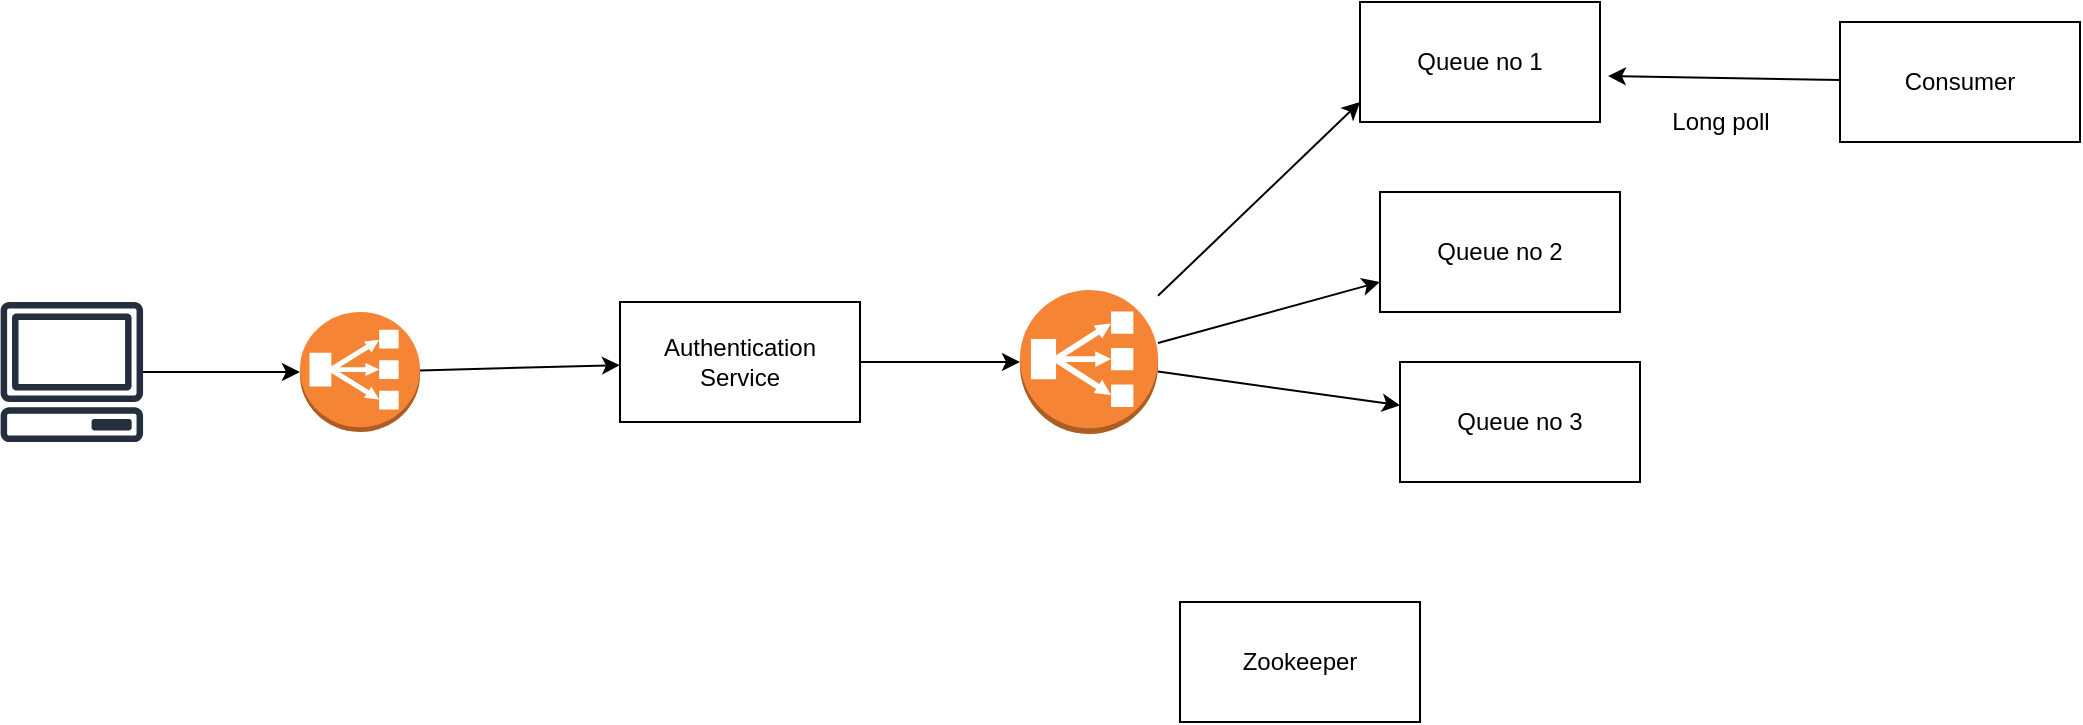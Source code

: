 <mxfile>
    <diagram id="NeDA-nZCPI4rCm2hRO9S" name="Page-1">
        <mxGraphModel dx="600" dy="838" grid="1" gridSize="10" guides="1" tooltips="1" connect="1" arrows="1" fold="1" page="1" pageScale="1" pageWidth="2339" pageHeight="3300" math="0" shadow="0">
            <root>
                <mxCell id="0"/>
                <mxCell id="1" parent="0"/>
                <mxCell id="3" style="edgeStyle=none;html=1;" edge="1" parent="1" source="2" target="4">
                    <mxGeometry relative="1" as="geometry">
                        <mxPoint x="170" y="255" as="targetPoint"/>
                    </mxGeometry>
                </mxCell>
                <mxCell id="2" value="" style="sketch=0;outlineConnect=0;fontColor=#232F3E;gradientColor=none;fillColor=#232F3D;strokeColor=none;dashed=0;verticalLabelPosition=bottom;verticalAlign=top;align=center;html=1;fontSize=12;fontStyle=0;aspect=fixed;pointerEvents=1;shape=mxgraph.aws4.client;" vertex="1" parent="1">
                    <mxGeometry x="50" y="220" width="71.84" height="70" as="geometry"/>
                </mxCell>
                <mxCell id="5" style="edgeStyle=none;html=1;" edge="1" parent="1" source="4" target="6">
                    <mxGeometry relative="1" as="geometry">
                        <mxPoint x="330" y="255" as="targetPoint"/>
                    </mxGeometry>
                </mxCell>
                <mxCell id="4" value="" style="outlineConnect=0;dashed=0;verticalLabelPosition=bottom;verticalAlign=top;align=center;html=1;shape=mxgraph.aws3.classic_load_balancer;fillColor=#F58534;gradientColor=none;" vertex="1" parent="1">
                    <mxGeometry x="200" y="225" width="60" height="60" as="geometry"/>
                </mxCell>
                <mxCell id="7" style="edgeStyle=none;html=1;" edge="1" parent="1" source="6" target="8">
                    <mxGeometry relative="1" as="geometry">
                        <mxPoint x="540" y="250" as="targetPoint"/>
                    </mxGeometry>
                </mxCell>
                <mxCell id="6" value="Authentication Service" style="rounded=0;whiteSpace=wrap;html=1;" vertex="1" parent="1">
                    <mxGeometry x="360" y="220" width="120" height="60" as="geometry"/>
                </mxCell>
                <mxCell id="9" style="edgeStyle=none;html=1;" edge="1" parent="1" source="8">
                    <mxGeometry relative="1" as="geometry">
                        <mxPoint x="730" y="120" as="targetPoint"/>
                    </mxGeometry>
                </mxCell>
                <mxCell id="10" style="edgeStyle=none;html=1;" edge="1" parent="1" source="8">
                    <mxGeometry relative="1" as="geometry">
                        <mxPoint x="740" y="210" as="targetPoint"/>
                    </mxGeometry>
                </mxCell>
                <mxCell id="11" style="edgeStyle=none;html=1;" edge="1" parent="1" source="8" target="12">
                    <mxGeometry relative="1" as="geometry">
                        <mxPoint x="730" y="270" as="targetPoint"/>
                    </mxGeometry>
                </mxCell>
                <mxCell id="8" value="" style="outlineConnect=0;dashed=0;verticalLabelPosition=bottom;verticalAlign=top;align=center;html=1;shape=mxgraph.aws3.classic_load_balancer;fillColor=#F58534;gradientColor=none;" vertex="1" parent="1">
                    <mxGeometry x="560" y="214" width="69" height="72" as="geometry"/>
                </mxCell>
                <mxCell id="12" value="Queue no 3" style="rounded=0;whiteSpace=wrap;html=1;" vertex="1" parent="1">
                    <mxGeometry x="750" y="250" width="120" height="60" as="geometry"/>
                </mxCell>
                <mxCell id="13" value="Queue no 2" style="rounded=0;whiteSpace=wrap;html=1;" vertex="1" parent="1">
                    <mxGeometry x="740" y="165" width="120" height="60" as="geometry"/>
                </mxCell>
                <mxCell id="14" value="Queue no 1" style="rounded=0;whiteSpace=wrap;html=1;" vertex="1" parent="1">
                    <mxGeometry x="730" y="70" width="120" height="60" as="geometry"/>
                </mxCell>
                <mxCell id="16" style="edgeStyle=none;html=1;entryX=1.033;entryY=0.617;entryDx=0;entryDy=0;entryPerimeter=0;" edge="1" parent="1" source="15" target="14">
                    <mxGeometry relative="1" as="geometry"/>
                </mxCell>
                <mxCell id="15" value="Consumer" style="rounded=0;whiteSpace=wrap;html=1;" vertex="1" parent="1">
                    <mxGeometry x="970" y="80" width="120" height="60" as="geometry"/>
                </mxCell>
                <mxCell id="17" value="Long poll" style="text;html=1;align=center;verticalAlign=middle;resizable=0;points=[];autosize=1;strokeColor=none;fillColor=none;" vertex="1" parent="1">
                    <mxGeometry x="875" y="115" width="70" height="30" as="geometry"/>
                </mxCell>
                <mxCell id="18" value="Zookeeper" style="rounded=0;whiteSpace=wrap;html=1;" vertex="1" parent="1">
                    <mxGeometry x="640" y="370" width="120" height="60" as="geometry"/>
                </mxCell>
            </root>
        </mxGraphModel>
    </diagram>
</mxfile>